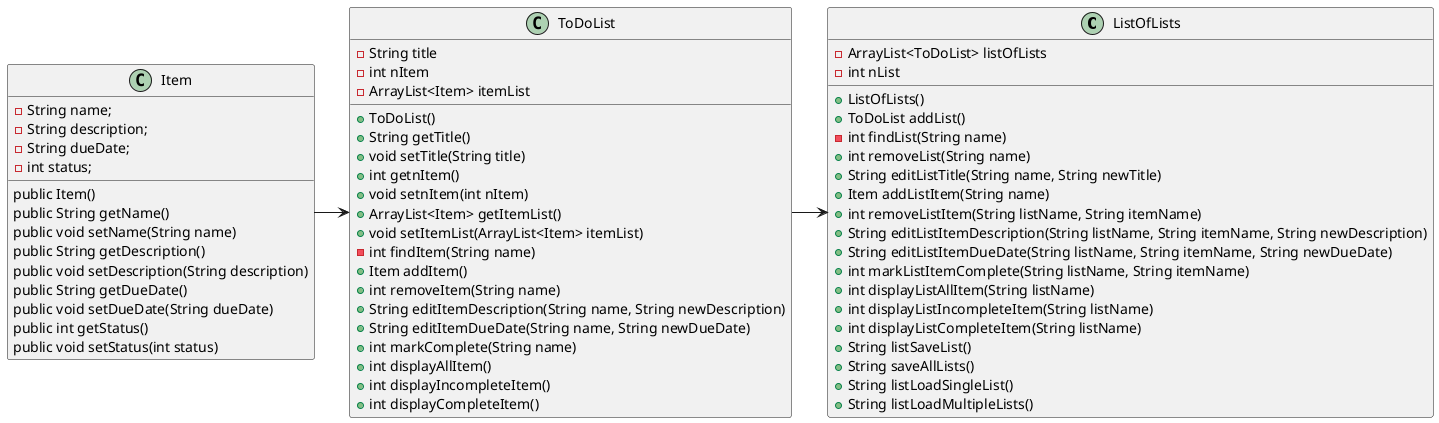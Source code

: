 @startuml

class ListOfLists
{
    -ArrayList<ToDoList> listOfLists
    -int nList

    +ListOfLists()
    +ToDoList addList()
    -int findList(String name)
    +int removeList(String name)
    +String editListTitle(String name, String newTitle)
    +Item addListItem(String name)
    +int removeListItem(String listName, String itemName)
    +String editListItemDescription(String listName, String itemName, String newDescription)
    +String editListItemDueDate(String listName, String itemName, String newDueDate)
    +int markListItemComplete(String listName, String itemName)
    +int displayListAllItem(String listName)
    +int displayListIncompleteItem(String listName)
    +int displayListCompleteItem(String listName)
    +String listSaveList()
    +String saveAllLists()
    +String listLoadSingleList()
    +String listLoadMultipleLists()
}

class ToDoList
{
    -String title
    -int nItem
    -ArrayList<Item> itemList

    +ToDoList()
    +String getTitle()
    +void setTitle(String title)
    +int getnItem()
    +void setnItem(int nItem)
    +ArrayList<Item> getItemList()
    +void setItemList(ArrayList<Item> itemList)
    -int findItem(String name)
    +Item addItem()
    +int removeItem(String name)
    +String editItemDescription(String name, String newDescription)
    +String editItemDueDate(String name, String newDueDate)
    +int markComplete(String name)
    +int displayAllItem()
    +int displayIncompleteItem()
    +int displayCompleteItem()
}

class Item
{
    -String name;
    -String description;
    -String dueDate;
    -int status;

    public Item()
    public String getName()
    public void setName(String name)
    public String getDescription()
    public void setDescription(String description)
    public String getDueDate()
    public void setDueDate(String dueDate)
    public int getStatus()
    public void setStatus(int status)
}

Item -> ToDoList
ToDoList -> ListOfLists
@enduml